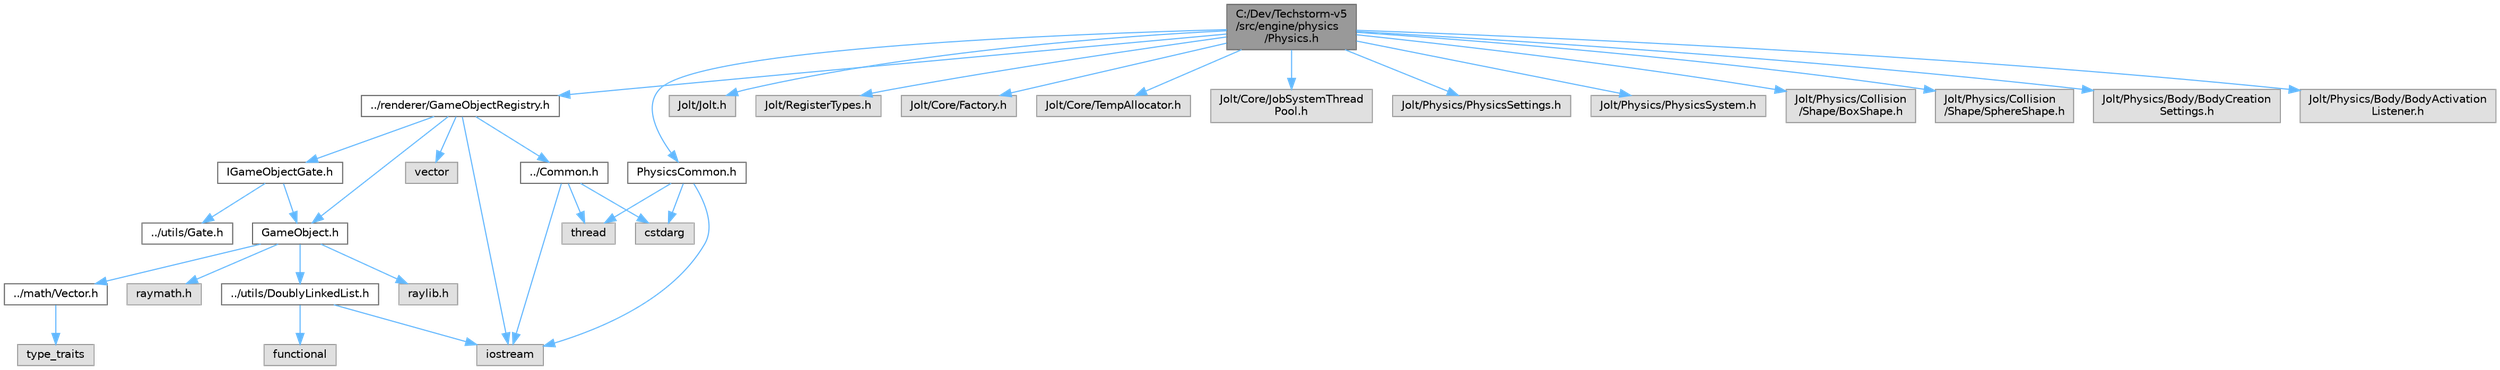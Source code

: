 digraph "C:/Dev/Techstorm-v5/src/engine/physics/Physics.h"
{
 // LATEX_PDF_SIZE
  bgcolor="transparent";
  edge [fontname=Helvetica,fontsize=10,labelfontname=Helvetica,labelfontsize=10];
  node [fontname=Helvetica,fontsize=10,shape=box,height=0.2,width=0.4];
  Node1 [id="Node000001",label="C:/Dev/Techstorm-v5\l/src/engine/physics\l/Physics.h",height=0.2,width=0.4,color="gray40", fillcolor="grey60", style="filled", fontcolor="black",tooltip=" "];
  Node1 -> Node2 [id="edge34_Node000001_Node000002",color="steelblue1",style="solid",tooltip=" "];
  Node2 [id="Node000002",label="PhysicsCommon.h",height=0.2,width=0.4,color="grey40", fillcolor="white", style="filled",URL="$d0/d80/_physics_common_8h.html",tooltip=" "];
  Node2 -> Node3 [id="edge35_Node000002_Node000003",color="steelblue1",style="solid",tooltip=" "];
  Node3 [id="Node000003",label="iostream",height=0.2,width=0.4,color="grey60", fillcolor="#E0E0E0", style="filled",tooltip=" "];
  Node2 -> Node4 [id="edge36_Node000002_Node000004",color="steelblue1",style="solid",tooltip=" "];
  Node4 [id="Node000004",label="cstdarg",height=0.2,width=0.4,color="grey60", fillcolor="#E0E0E0", style="filled",tooltip=" "];
  Node2 -> Node5 [id="edge37_Node000002_Node000005",color="steelblue1",style="solid",tooltip=" "];
  Node5 [id="Node000005",label="thread",height=0.2,width=0.4,color="grey60", fillcolor="#E0E0E0", style="filled",tooltip=" "];
  Node1 -> Node6 [id="edge38_Node000001_Node000006",color="steelblue1",style="solid",tooltip=" "];
  Node6 [id="Node000006",label="Jolt/Jolt.h",height=0.2,width=0.4,color="grey60", fillcolor="#E0E0E0", style="filled",tooltip=" "];
  Node1 -> Node7 [id="edge39_Node000001_Node000007",color="steelblue1",style="solid",tooltip=" "];
  Node7 [id="Node000007",label="Jolt/RegisterTypes.h",height=0.2,width=0.4,color="grey60", fillcolor="#E0E0E0", style="filled",tooltip=" "];
  Node1 -> Node8 [id="edge40_Node000001_Node000008",color="steelblue1",style="solid",tooltip=" "];
  Node8 [id="Node000008",label="Jolt/Core/Factory.h",height=0.2,width=0.4,color="grey60", fillcolor="#E0E0E0", style="filled",tooltip=" "];
  Node1 -> Node9 [id="edge41_Node000001_Node000009",color="steelblue1",style="solid",tooltip=" "];
  Node9 [id="Node000009",label="Jolt/Core/TempAllocator.h",height=0.2,width=0.4,color="grey60", fillcolor="#E0E0E0", style="filled",tooltip=" "];
  Node1 -> Node10 [id="edge42_Node000001_Node000010",color="steelblue1",style="solid",tooltip=" "];
  Node10 [id="Node000010",label="Jolt/Core/JobSystemThread\lPool.h",height=0.2,width=0.4,color="grey60", fillcolor="#E0E0E0", style="filled",tooltip=" "];
  Node1 -> Node11 [id="edge43_Node000001_Node000011",color="steelblue1",style="solid",tooltip=" "];
  Node11 [id="Node000011",label="Jolt/Physics/PhysicsSettings.h",height=0.2,width=0.4,color="grey60", fillcolor="#E0E0E0", style="filled",tooltip=" "];
  Node1 -> Node12 [id="edge44_Node000001_Node000012",color="steelblue1",style="solid",tooltip=" "];
  Node12 [id="Node000012",label="Jolt/Physics/PhysicsSystem.h",height=0.2,width=0.4,color="grey60", fillcolor="#E0E0E0", style="filled",tooltip=" "];
  Node1 -> Node13 [id="edge45_Node000001_Node000013",color="steelblue1",style="solid",tooltip=" "];
  Node13 [id="Node000013",label="Jolt/Physics/Collision\l/Shape/BoxShape.h",height=0.2,width=0.4,color="grey60", fillcolor="#E0E0E0", style="filled",tooltip=" "];
  Node1 -> Node14 [id="edge46_Node000001_Node000014",color="steelblue1",style="solid",tooltip=" "];
  Node14 [id="Node000014",label="Jolt/Physics/Collision\l/Shape/SphereShape.h",height=0.2,width=0.4,color="grey60", fillcolor="#E0E0E0", style="filled",tooltip=" "];
  Node1 -> Node15 [id="edge47_Node000001_Node000015",color="steelblue1",style="solid",tooltip=" "];
  Node15 [id="Node000015",label="Jolt/Physics/Body/BodyCreation\lSettings.h",height=0.2,width=0.4,color="grey60", fillcolor="#E0E0E0", style="filled",tooltip=" "];
  Node1 -> Node16 [id="edge48_Node000001_Node000016",color="steelblue1",style="solid",tooltip=" "];
  Node16 [id="Node000016",label="Jolt/Physics/Body/BodyActivation\lListener.h",height=0.2,width=0.4,color="grey60", fillcolor="#E0E0E0", style="filled",tooltip=" "];
  Node1 -> Node17 [id="edge49_Node000001_Node000017",color="steelblue1",style="solid",tooltip=" "];
  Node17 [id="Node000017",label="../renderer/GameObjectRegistry.h",height=0.2,width=0.4,color="grey40", fillcolor="white", style="filled",URL="$d9/dfc/_game_object_registry_8h.html",tooltip=" "];
  Node17 -> Node3 [id="edge50_Node000017_Node000003",color="steelblue1",style="solid",tooltip=" "];
  Node17 -> Node18 [id="edge51_Node000017_Node000018",color="steelblue1",style="solid",tooltip=" "];
  Node18 [id="Node000018",label="vector",height=0.2,width=0.4,color="grey60", fillcolor="#E0E0E0", style="filled",tooltip=" "];
  Node17 -> Node19 [id="edge52_Node000017_Node000019",color="steelblue1",style="solid",tooltip=" "];
  Node19 [id="Node000019",label="GameObject.h",height=0.2,width=0.4,color="grey40", fillcolor="white", style="filled",URL="$df/d91/_game_object_8h.html",tooltip=" "];
  Node19 -> Node20 [id="edge53_Node000019_Node000020",color="steelblue1",style="solid",tooltip=" "];
  Node20 [id="Node000020",label="../math/Vector.h",height=0.2,width=0.4,color="grey40", fillcolor="white", style="filled",URL="$d4/d7f/_vector_8h.html",tooltip=" "];
  Node20 -> Node21 [id="edge54_Node000020_Node000021",color="steelblue1",style="solid",tooltip=" "];
  Node21 [id="Node000021",label="type_traits",height=0.2,width=0.4,color="grey60", fillcolor="#E0E0E0", style="filled",tooltip=" "];
  Node19 -> Node22 [id="edge55_Node000019_Node000022",color="steelblue1",style="solid",tooltip=" "];
  Node22 [id="Node000022",label="raylib.h",height=0.2,width=0.4,color="grey60", fillcolor="#E0E0E0", style="filled",tooltip=" "];
  Node19 -> Node23 [id="edge56_Node000019_Node000023",color="steelblue1",style="solid",tooltip=" "];
  Node23 [id="Node000023",label="raymath.h",height=0.2,width=0.4,color="grey60", fillcolor="#E0E0E0", style="filled",tooltip=" "];
  Node19 -> Node24 [id="edge57_Node000019_Node000024",color="steelblue1",style="solid",tooltip=" "];
  Node24 [id="Node000024",label="../utils/DoublyLinkedList.h",height=0.2,width=0.4,color="grey40", fillcolor="white", style="filled",URL="$d9/dbe/_doubly_linked_list_8h.html",tooltip=" "];
  Node24 -> Node3 [id="edge58_Node000024_Node000003",color="steelblue1",style="solid",tooltip=" "];
  Node24 -> Node25 [id="edge59_Node000024_Node000025",color="steelblue1",style="solid",tooltip=" "];
  Node25 [id="Node000025",label="functional",height=0.2,width=0.4,color="grey60", fillcolor="#E0E0E0", style="filled",tooltip=" "];
  Node17 -> Node26 [id="edge60_Node000017_Node000026",color="steelblue1",style="solid",tooltip=" "];
  Node26 [id="Node000026",label="../Common.h",height=0.2,width=0.4,color="grey40", fillcolor="white", style="filled",URL="$db/d1f/_common_8h.html",tooltip=" "];
  Node26 -> Node3 [id="edge61_Node000026_Node000003",color="steelblue1",style="solid",tooltip=" "];
  Node26 -> Node4 [id="edge62_Node000026_Node000004",color="steelblue1",style="solid",tooltip=" "];
  Node26 -> Node5 [id="edge63_Node000026_Node000005",color="steelblue1",style="solid",tooltip=" "];
  Node17 -> Node27 [id="edge64_Node000017_Node000027",color="steelblue1",style="solid",tooltip=" "];
  Node27 [id="Node000027",label="IGameObjectGate.h",height=0.2,width=0.4,color="grey40", fillcolor="white", style="filled",URL="$db/d88/_i_game_object_gate_8h.html",tooltip=" "];
  Node27 -> Node28 [id="edge65_Node000027_Node000028",color="steelblue1",style="solid",tooltip=" "];
  Node28 [id="Node000028",label="../utils/Gate.h",height=0.2,width=0.4,color="grey40", fillcolor="white", style="filled",URL="$dc/d7f/_gate_8h.html",tooltip=" "];
  Node27 -> Node19 [id="edge66_Node000027_Node000019",color="steelblue1",style="solid",tooltip=" "];
}
